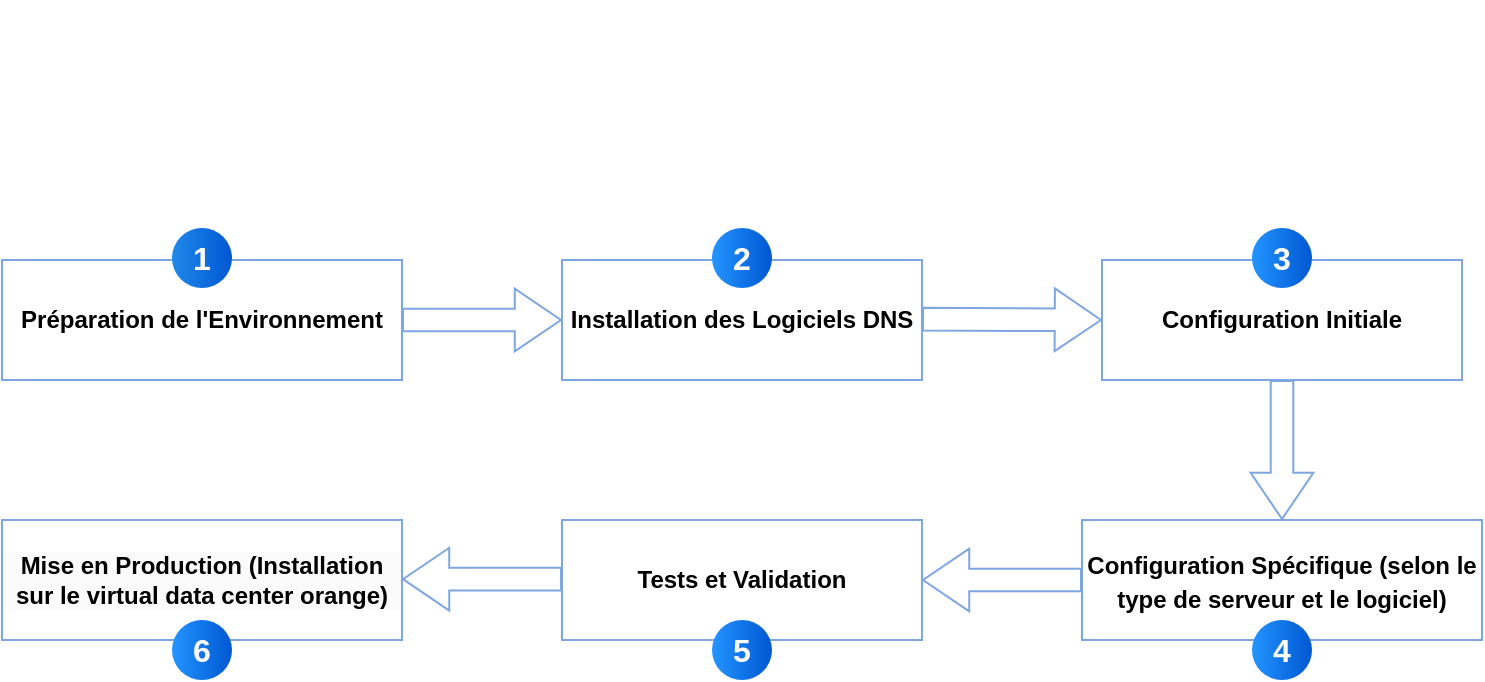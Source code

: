 <mxfile version="24.7.6">
  <diagram name="Page-1" id="d2Kw6dL8IXU789DSkAsm">
    <mxGraphModel dx="875" dy="442" grid="1" gridSize="10" guides="1" tooltips="1" connect="1" arrows="1" fold="1" page="1" pageScale="1" pageWidth="827" pageHeight="1169" math="0" shadow="0">
      <root>
        <mxCell id="0" />
        <mxCell id="1" parent="0" />
        <mxCell id="z7DT7eUzLvm8dvg10mEs-1" value="&lt;p&gt;&lt;strong&gt;Préparation de l&#39;Environnement&lt;/strong&gt;&lt;/p&gt;" style="rounded=0;whiteSpace=wrap;html=1;strokeColor=#7EA6E0;" vertex="1" parent="1">
          <mxGeometry x="30" y="150" width="200" height="60" as="geometry" />
        </mxCell>
        <mxCell id="z7DT7eUzLvm8dvg10mEs-2" value="&lt;p&gt;&lt;strong&gt;Installation des Logiciels DNS&lt;/strong&gt;&lt;/p&gt;" style="rounded=0;whiteSpace=wrap;html=1;strokeColor=#7EA6E0;" vertex="1" parent="1">
          <mxGeometry x="310" y="150" width="180" height="60" as="geometry" />
        </mxCell>
        <mxCell id="z7DT7eUzLvm8dvg10mEs-3" value="&lt;p&gt;&lt;strong&gt;Configuration Initiale&lt;/strong&gt;&lt;/p&gt;" style="rounded=0;whiteSpace=wrap;html=1;strokeColor=#7EA6E0;" vertex="1" parent="1">
          <mxGeometry x="580" y="150" width="180" height="60" as="geometry" />
        </mxCell>
        <mxCell id="z7DT7eUzLvm8dvg10mEs-4" value="&lt;p&gt;&lt;br&gt;&lt;/p&gt;" style="text;whiteSpace=wrap;html=1;" vertex="1" parent="1">
          <mxGeometry x="490" y="20" width="220" height="90" as="geometry" />
        </mxCell>
        <mxCell id="z7DT7eUzLvm8dvg10mEs-5" value="&lt;p&gt;&lt;/p&gt;&lt;ul style=&quot;forced-color-adjust: none; color: rgb(0, 0, 0); font-family: Helvetica; font-size: 12px; font-style: normal; font-variant-ligatures: normal; font-variant-caps: normal; font-weight: 400; letter-spacing: normal; orphans: 2; text-align: left; text-indent: 0px; text-transform: none; widows: 2; word-spacing: 0px; -webkit-text-stroke-width: 0px; white-space: normal; background-color: rgb(251, 251, 251); text-decoration-thickness: initial; text-decoration-style: initial; text-decoration-color: initial;&quot;&gt;&lt;/ul&gt;&lt;p&gt;&lt;/p&gt;&lt;p style=&quot;forced-color-adjust: none; color: rgb(0, 0, 0); font-family: Helvetica; font-size: 12px; font-style: normal; font-variant-ligatures: normal; font-variant-caps: normal; font-weight: 400; letter-spacing: normal; orphans: 2; text-indent: 0px; text-transform: none; widows: 2; word-spacing: 0px; -webkit-text-stroke-width: 0px; white-space: normal; background-color: rgb(251, 251, 251); text-decoration-thickness: initial; text-decoration-style: initial; text-decoration-color: initial;&quot;&gt;&lt;/p&gt;&lt;p&gt;&lt;/p&gt;&lt;p&gt;&lt;/p&gt;&lt;h3&gt;&lt;strong&gt;&lt;font style=&quot;font-size: 12px;&quot;&gt;Configuration Spécifique (selon le type de serveur et le logiciel)&lt;/font&gt;&lt;/strong&gt;&lt;/h3&gt;" style="rounded=0;whiteSpace=wrap;html=1;strokeColor=#7EA6E0;" vertex="1" parent="1">
          <mxGeometry x="570" y="280" width="200" height="60" as="geometry" />
        </mxCell>
        <mxCell id="z7DT7eUzLvm8dvg10mEs-6" value="&lt;p&gt;&lt;/p&gt;&lt;ul style=&quot;forced-color-adjust: none; color: rgb(0, 0, 0); font-family: Helvetica; font-size: 12px; font-style: normal; font-variant-ligatures: normal; font-variant-caps: normal; font-weight: 400; letter-spacing: normal; orphans: 2; text-align: left; text-indent: 0px; text-transform: none; widows: 2; word-spacing: 0px; -webkit-text-stroke-width: 0px; white-space: normal; background-color: rgb(251, 251, 251); text-decoration-thickness: initial; text-decoration-style: initial; text-decoration-color: initial;&quot;&gt;&lt;/ul&gt;&lt;p&gt;&lt;/p&gt;&lt;p&gt;&lt;strong&gt;Tests et Validation&lt;/strong&gt;&lt;/p&gt;" style="rounded=0;whiteSpace=wrap;html=1;strokeColor=#7EA6E0;" vertex="1" parent="1">
          <mxGeometry x="310" y="280" width="180" height="60" as="geometry" />
        </mxCell>
        <mxCell id="z7DT7eUzLvm8dvg10mEs-8" value="&lt;p&gt;&lt;/p&gt;&lt;ul style=&quot;forced-color-adjust: none; color: rgb(0, 0, 0); font-family: Helvetica; font-size: 12px; font-style: normal; font-variant-ligatures: normal; font-variant-caps: normal; font-weight: 400; letter-spacing: normal; orphans: 2; text-align: left; text-indent: 0px; text-transform: none; widows: 2; word-spacing: 0px; -webkit-text-stroke-width: 0px; white-space: normal; background-color: rgb(251, 251, 251); text-decoration-thickness: initial; text-decoration-style: initial; text-decoration-color: initial;&quot;&gt;&lt;/ul&gt;&lt;p&gt;&lt;/p&gt;&lt;p&gt;&lt;/p&gt;&lt;ul style=&quot;forced-color-adjust: none; color: rgb(0, 0, 0); font-family: Helvetica; font-size: 12px; font-style: normal; font-variant-ligatures: normal; font-variant-caps: normal; font-weight: 400; letter-spacing: normal; orphans: 2; text-align: left; text-indent: 0px; text-transform: none; widows: 2; word-spacing: 0px; -webkit-text-stroke-width: 0px; white-space: normal; background-color: rgb(251, 251, 251); text-decoration-thickness: initial; text-decoration-style: initial; text-decoration-color: initial;&quot;&gt;&lt;/ul&gt;&lt;p&gt;&lt;/p&gt;&lt;p style=&quot;forced-color-adjust: none; color: rgb(0, 0, 0); font-family: Helvetica; font-size: 12px; font-style: normal; font-variant-ligatures: normal; font-variant-caps: normal; font-weight: 400; letter-spacing: normal; orphans: 2; text-indent: 0px; text-transform: none; widows: 2; word-spacing: 0px; -webkit-text-stroke-width: 0px; white-space: normal; background-color: rgb(251, 251, 251); text-decoration-thickness: initial; text-decoration-style: initial; text-decoration-color: initial;&quot;&gt;&lt;strong style=&quot;forced-color-adjust: none;&quot;&gt;Mise en Production&amp;nbsp;&lt;/strong&gt;&lt;strong&gt;(Installation sur le virtual data center orange)&lt;/strong&gt;&lt;/p&gt;" style="rounded=0;whiteSpace=wrap;html=1;strokeColor=#7EA6E0;" vertex="1" parent="1">
          <mxGeometry x="30" y="280" width="200" height="60" as="geometry" />
        </mxCell>
        <mxCell id="z7DT7eUzLvm8dvg10mEs-14" value="" style="shape=flexArrow;endArrow=classic;html=1;rounded=0;exitX=1;exitY=0.5;exitDx=0;exitDy=0;entryX=0;entryY=0.5;entryDx=0;entryDy=0;width=11.304;endSize=7.374;endWidth=19.055;strokeColor=#7EA6E0;" edge="1" parent="1" source="z7DT7eUzLvm8dvg10mEs-1" target="z7DT7eUzLvm8dvg10mEs-2">
          <mxGeometry width="50" height="50" relative="1" as="geometry">
            <mxPoint x="250" y="260" as="sourcePoint" />
            <mxPoint x="300" y="210" as="targetPoint" />
          </mxGeometry>
        </mxCell>
        <mxCell id="z7DT7eUzLvm8dvg10mEs-15" value="" style="shape=flexArrow;endArrow=classic;html=1;rounded=0;exitX=1;exitY=0.5;exitDx=0;exitDy=0;entryX=0;entryY=0.5;entryDx=0;entryDy=0;width=11.304;endSize=7.374;endWidth=19.055;strokeColor=#7EA6E0;" edge="1" parent="1" target="z7DT7eUzLvm8dvg10mEs-3">
          <mxGeometry width="50" height="50" relative="1" as="geometry">
            <mxPoint x="490" y="179.57" as="sourcePoint" />
            <mxPoint x="570" y="179.57" as="targetPoint" />
          </mxGeometry>
        </mxCell>
        <mxCell id="z7DT7eUzLvm8dvg10mEs-16" value="" style="shape=flexArrow;endArrow=classic;html=1;rounded=0;exitX=0.5;exitY=1;exitDx=0;exitDy=0;entryX=0.5;entryY=0;entryDx=0;entryDy=0;width=11.304;endSize=7.374;endWidth=19.055;exitPerimeter=0;strokeColor=#7EA6E0;" edge="1" parent="1" source="z7DT7eUzLvm8dvg10mEs-3" target="z7DT7eUzLvm8dvg10mEs-5">
          <mxGeometry width="50" height="50" relative="1" as="geometry">
            <mxPoint x="660" y="210" as="sourcePoint" />
            <mxPoint x="750" y="210.43" as="targetPoint" />
          </mxGeometry>
        </mxCell>
        <mxCell id="z7DT7eUzLvm8dvg10mEs-17" value="" style="shape=flexArrow;endArrow=classic;html=1;rounded=0;exitX=0;exitY=0.5;exitDx=0;exitDy=0;entryX=1;entryY=0.5;entryDx=0;entryDy=0;width=11.304;endSize=7.374;endWidth=19.055;strokeColor=#7EA6E0;" edge="1" parent="1" source="z7DT7eUzLvm8dvg10mEs-5" target="z7DT7eUzLvm8dvg10mEs-6">
          <mxGeometry width="50" height="50" relative="1" as="geometry">
            <mxPoint x="490" y="250" as="sourcePoint" />
            <mxPoint x="490" y="320" as="targetPoint" />
          </mxGeometry>
        </mxCell>
        <mxCell id="z7DT7eUzLvm8dvg10mEs-18" value="" style="shape=flexArrow;endArrow=classic;html=1;rounded=0;exitX=0;exitY=0.5;exitDx=0;exitDy=0;entryX=1;entryY=0.5;entryDx=0;entryDy=0;width=11.304;endSize=7.374;endWidth=19.055;strokeColor=#7EA6E0;" edge="1" parent="1">
          <mxGeometry width="50" height="50" relative="1" as="geometry">
            <mxPoint x="310" y="309.57" as="sourcePoint" />
            <mxPoint x="230" y="309.57" as="targetPoint" />
          </mxGeometry>
        </mxCell>
        <mxCell id="z7DT7eUzLvm8dvg10mEs-19" value="1" style="ellipse;whiteSpace=wrap;html=1;aspect=fixed;rotation=0;gradientColor=#0057D2;strokeColor=none;gradientDirection=east;fillColor=#2089EB;rounded=0;pointerEvents=0;fontFamily=Helvetica;fontSize=16;fontColor=#FFFFFF;spacingTop=4;spacingBottom=4;spacingLeft=4;spacingRight=4;points=[];fontStyle=1" vertex="1" parent="1">
          <mxGeometry x="115" y="134" width="30" height="30" as="geometry" />
        </mxCell>
        <mxCell id="z7DT7eUzLvm8dvg10mEs-20" value="2" style="ellipse;whiteSpace=wrap;html=1;aspect=fixed;rotation=0;gradientColor=#0057D2;strokeColor=none;gradientDirection=east;fillColor=#2395FF;rounded=0;pointerEvents=0;fontFamily=Helvetica;fontSize=16;fontColor=#FFFFFF;spacingTop=4;spacingBottom=4;spacingLeft=4;spacingRight=4;points=[];fontStyle=1" vertex="1" parent="1">
          <mxGeometry x="385" y="134" width="30" height="30" as="geometry" />
        </mxCell>
        <mxCell id="z7DT7eUzLvm8dvg10mEs-21" value="3" style="ellipse;whiteSpace=wrap;html=1;aspect=fixed;rotation=0;gradientColor=#0057D2;strokeColor=none;gradientDirection=east;fillColor=#2395FF;rounded=0;pointerEvents=0;fontFamily=Helvetica;fontSize=16;fontColor=#FFFFFF;spacingTop=4;spacingBottom=4;spacingLeft=4;spacingRight=4;points=[];fontStyle=1" vertex="1" parent="1">
          <mxGeometry x="655" y="134" width="30" height="30" as="geometry" />
        </mxCell>
        <mxCell id="z7DT7eUzLvm8dvg10mEs-22" value="4" style="ellipse;whiteSpace=wrap;html=1;aspect=fixed;rotation=0;gradientColor=#0057D2;strokeColor=none;gradientDirection=east;fillColor=#2395FF;rounded=0;pointerEvents=0;fontFamily=Helvetica;fontSize=16;fontColor=#FFFFFF;spacingTop=4;spacingBottom=4;spacingLeft=4;spacingRight=4;points=[];fontStyle=1" vertex="1" parent="1">
          <mxGeometry x="655" y="330" width="30" height="30" as="geometry" />
        </mxCell>
        <mxCell id="z7DT7eUzLvm8dvg10mEs-23" value="5" style="ellipse;whiteSpace=wrap;html=1;aspect=fixed;rotation=0;gradientColor=#0057D2;strokeColor=none;gradientDirection=east;fillColor=#2395FF;rounded=0;pointerEvents=0;fontFamily=Helvetica;fontSize=16;fontColor=#FFFFFF;spacingTop=4;spacingBottom=4;spacingLeft=4;spacingRight=4;points=[];fontStyle=1" vertex="1" parent="1">
          <mxGeometry x="385" y="330" width="30" height="30" as="geometry" />
        </mxCell>
        <mxCell id="z7DT7eUzLvm8dvg10mEs-24" value="6" style="ellipse;whiteSpace=wrap;html=1;aspect=fixed;rotation=0;gradientColor=#0057D2;strokeColor=none;gradientDirection=east;fillColor=#2395FF;rounded=0;pointerEvents=0;fontFamily=Helvetica;fontSize=16;fontColor=#FFFFFF;spacingTop=4;spacingBottom=4;spacingLeft=4;spacingRight=4;points=[];fontStyle=1" vertex="1" parent="1">
          <mxGeometry x="115" y="330" width="30" height="30" as="geometry" />
        </mxCell>
      </root>
    </mxGraphModel>
  </diagram>
</mxfile>
